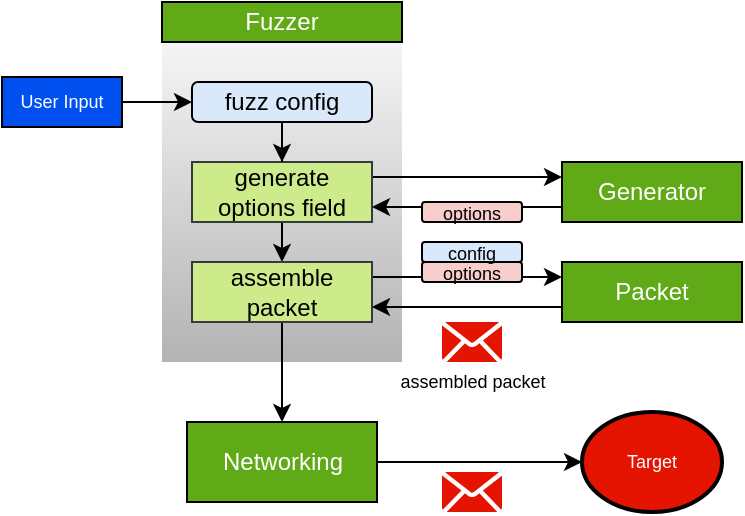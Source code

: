 <mxfile version="16.0.3" type="device"><diagram id="hoiIrqxEo5b_ATitRSrp" name="Page-1"><mxGraphModel dx="648" dy="364" grid="1" gridSize="10" guides="1" tooltips="1" connect="1" arrows="1" fold="1" page="1" pageScale="1" pageWidth="850" pageHeight="1100" math="0" shadow="0"><root><mxCell id="0"/><mxCell id="1" parent="0"/><mxCell id="vVAMsaBq_XwPmfdXZlBB-41" value="" style="rounded=0;whiteSpace=wrap;html=1;fontSize=9;fillColor=#f5f5f5;strokeColor=none;gradientColor=#b3b3b3;" vertex="1" parent="1"><mxGeometry x="120" y="40" width="120" height="160" as="geometry"/></mxCell><mxCell id="vVAMsaBq_XwPmfdXZlBB-1" value="Fuzzer" style="rounded=0;whiteSpace=wrap;html=1;fillColor=#60a917;strokeColor=#000000;fontColor=#ffffff;" vertex="1" parent="1"><mxGeometry x="120" y="20" width="120" height="20" as="geometry"/></mxCell><mxCell id="vVAMsaBq_XwPmfdXZlBB-46" style="edgeStyle=orthogonalEdgeStyle;rounded=0;orthogonalLoop=1;jettySize=auto;html=1;exitX=1;exitY=0.5;exitDx=0;exitDy=0;fontSize=9;startArrow=none;startFill=0;endArrow=classic;endFill=1;" edge="1" parent="1" source="vVAMsaBq_XwPmfdXZlBB-3" target="vVAMsaBq_XwPmfdXZlBB-45"><mxGeometry relative="1" as="geometry"/></mxCell><mxCell id="vVAMsaBq_XwPmfdXZlBB-3" value="Networking" style="rounded=0;whiteSpace=wrap;html=1;fillColor=#60a917;strokeColor=#000000;fontColor=#ffffff;" vertex="1" parent="1"><mxGeometry x="132.5" y="230" width="95" height="40" as="geometry"/></mxCell><mxCell id="vVAMsaBq_XwPmfdXZlBB-17" style="edgeStyle=orthogonalEdgeStyle;rounded=0;orthogonalLoop=1;jettySize=auto;html=1;exitX=1;exitY=0.25;exitDx=0;exitDy=0;entryX=0;entryY=0.25;entryDx=0;entryDy=0;startArrow=none;startFill=0;endArrow=classic;endFill=1;" edge="1" parent="1" source="vVAMsaBq_XwPmfdXZlBB-14" target="vVAMsaBq_XwPmfdXZlBB-15"><mxGeometry relative="1" as="geometry"/></mxCell><mxCell id="vVAMsaBq_XwPmfdXZlBB-23" style="edgeStyle=orthogonalEdgeStyle;rounded=0;orthogonalLoop=1;jettySize=auto;html=1;exitX=0.5;exitY=1;exitDx=0;exitDy=0;entryX=0.5;entryY=0;entryDx=0;entryDy=0;startArrow=none;startFill=0;endArrow=classic;endFill=1;" edge="1" parent="1" source="vVAMsaBq_XwPmfdXZlBB-14" target="vVAMsaBq_XwPmfdXZlBB-20"><mxGeometry relative="1" as="geometry"/></mxCell><mxCell id="vVAMsaBq_XwPmfdXZlBB-14" value="&lt;div&gt;generate&lt;/div&gt;&lt;div&gt;options field&lt;br&gt;&lt;/div&gt;" style="rounded=0;whiteSpace=wrap;html=1;fillColor=#cdeb8b;strokeColor=#36393d;" vertex="1" parent="1"><mxGeometry x="135" y="100" width="90" height="30" as="geometry"/></mxCell><mxCell id="vVAMsaBq_XwPmfdXZlBB-18" style="edgeStyle=orthogonalEdgeStyle;rounded=0;orthogonalLoop=1;jettySize=auto;html=1;exitX=0;exitY=0.75;exitDx=0;exitDy=0;entryX=1;entryY=0.75;entryDx=0;entryDy=0;startArrow=none;startFill=0;endArrow=classic;endFill=1;" edge="1" parent="1" source="vVAMsaBq_XwPmfdXZlBB-15" target="vVAMsaBq_XwPmfdXZlBB-14"><mxGeometry relative="1" as="geometry"/></mxCell><mxCell id="vVAMsaBq_XwPmfdXZlBB-15" value="Generator" style="rounded=0;whiteSpace=wrap;html=1;fillColor=#60a917;strokeColor=#000000;fontColor=#ffffff;" vertex="1" parent="1"><mxGeometry x="320" y="100" width="90" height="30" as="geometry"/></mxCell><mxCell id="vVAMsaBq_XwPmfdXZlBB-19" value="&lt;font style=&quot;font-size: 9px&quot;&gt;options&lt;/font&gt;" style="rounded=1;whiteSpace=wrap;html=1;fillColor=#f8cecc;strokeColor=#000000;" vertex="1" parent="1"><mxGeometry x="250" y="120" width="50" height="10" as="geometry"/></mxCell><mxCell id="vVAMsaBq_XwPmfdXZlBB-25" style="edgeStyle=orthogonalEdgeStyle;rounded=0;orthogonalLoop=1;jettySize=auto;html=1;exitX=1;exitY=0.25;exitDx=0;exitDy=0;entryX=0;entryY=0.25;entryDx=0;entryDy=0;startArrow=none;startFill=0;endArrow=classic;endFill=1;" edge="1" parent="1" source="vVAMsaBq_XwPmfdXZlBB-20" target="vVAMsaBq_XwPmfdXZlBB-24"><mxGeometry relative="1" as="geometry"/></mxCell><mxCell id="vVAMsaBq_XwPmfdXZlBB-40" style="edgeStyle=orthogonalEdgeStyle;rounded=0;orthogonalLoop=1;jettySize=auto;html=1;exitX=0.5;exitY=1;exitDx=0;exitDy=0;fontSize=9;startArrow=none;startFill=0;endArrow=classic;endFill=1;" edge="1" parent="1" source="vVAMsaBq_XwPmfdXZlBB-20" target="vVAMsaBq_XwPmfdXZlBB-3"><mxGeometry relative="1" as="geometry"/></mxCell><mxCell id="vVAMsaBq_XwPmfdXZlBB-20" value="&lt;div&gt;assemble&lt;/div&gt;&lt;div&gt;packet&lt;br&gt;&lt;/div&gt;" style="rounded=0;whiteSpace=wrap;html=1;fillColor=#cdeb8b;strokeColor=#36393d;" vertex="1" parent="1"><mxGeometry x="135" y="150" width="90" height="30" as="geometry"/></mxCell><mxCell id="vVAMsaBq_XwPmfdXZlBB-37" style="edgeStyle=orthogonalEdgeStyle;rounded=0;orthogonalLoop=1;jettySize=auto;html=1;exitX=0.5;exitY=1;exitDx=0;exitDy=0;fontSize=9;startArrow=none;startFill=0;endArrow=classic;endFill=1;" edge="1" parent="1" source="vVAMsaBq_XwPmfdXZlBB-21" target="vVAMsaBq_XwPmfdXZlBB-14"><mxGeometry relative="1" as="geometry"/></mxCell><mxCell id="vVAMsaBq_XwPmfdXZlBB-21" value="fuzz config" style="rounded=1;whiteSpace=wrap;html=1;fillColor=#dae8fc;strokeColor=#000000;" vertex="1" parent="1"><mxGeometry x="135" y="60" width="90" height="20" as="geometry"/></mxCell><mxCell id="vVAMsaBq_XwPmfdXZlBB-30" style="edgeStyle=orthogonalEdgeStyle;rounded=0;orthogonalLoop=1;jettySize=auto;html=1;exitX=0;exitY=0.75;exitDx=0;exitDy=0;entryX=1;entryY=0.75;entryDx=0;entryDy=0;startArrow=none;startFill=0;endArrow=classic;endFill=1;" edge="1" parent="1" source="vVAMsaBq_XwPmfdXZlBB-24" target="vVAMsaBq_XwPmfdXZlBB-20"><mxGeometry relative="1" as="geometry"/></mxCell><mxCell id="vVAMsaBq_XwPmfdXZlBB-24" value="Packet" style="rounded=0;whiteSpace=wrap;html=1;fillColor=#60a917;strokeColor=#000000;fontColor=#ffffff;" vertex="1" parent="1"><mxGeometry x="320" y="150" width="90" height="30" as="geometry"/></mxCell><mxCell id="vVAMsaBq_XwPmfdXZlBB-26" value="&lt;font style=&quot;font-size: 9px&quot;&gt;options&lt;/font&gt;" style="rounded=1;whiteSpace=wrap;html=1;fillColor=#f8cecc;strokeColor=#000000;" vertex="1" parent="1"><mxGeometry x="250" y="150" width="50" height="10" as="geometry"/></mxCell><mxCell id="vVAMsaBq_XwPmfdXZlBB-28" value="&amp;nbsp;" style="text;whiteSpace=wrap;html=1;" vertex="1" parent="1"><mxGeometry x="260" y="210" width="30" height="30" as="geometry"/></mxCell><mxCell id="vVAMsaBq_XwPmfdXZlBB-32" value="&lt;font style=&quot;font-size: 9px&quot;&gt;config&lt;/font&gt;" style="rounded=1;whiteSpace=wrap;html=1;fillColor=#dae8fc;strokeColor=#000000;" vertex="1" parent="1"><mxGeometry x="250" y="140" width="50" height="10" as="geometry"/></mxCell><mxCell id="vVAMsaBq_XwPmfdXZlBB-36" style="edgeStyle=orthogonalEdgeStyle;rounded=0;orthogonalLoop=1;jettySize=auto;html=1;exitX=1;exitY=0.5;exitDx=0;exitDy=0;fontSize=9;startArrow=none;startFill=0;endArrow=classic;endFill=1;" edge="1" parent="1" source="vVAMsaBq_XwPmfdXZlBB-35" target="vVAMsaBq_XwPmfdXZlBB-21"><mxGeometry relative="1" as="geometry"/></mxCell><mxCell id="vVAMsaBq_XwPmfdXZlBB-35" value="User Input" style="rounded=0;whiteSpace=wrap;html=1;fontSize=9;fillColor=#0050ef;fontColor=#ffffff;strokeColor=#000000;" vertex="1" parent="1"><mxGeometry x="40" y="57.5" width="60" height="25" as="geometry"/></mxCell><mxCell id="vVAMsaBq_XwPmfdXZlBB-38" value="" style="verticalLabelPosition=bottom;sketch=0;html=1;fillColor=#e51400;strokeColor=#B20000;verticalAlign=top;pointerEvents=1;align=center;shape=mxgraph.cisco_safe.iot_things_icons.icon34;rounded=1;fontSize=9;fontColor=#ffffff;" vertex="1" parent="1"><mxGeometry x="260" y="180" width="30" height="20" as="geometry"/></mxCell><mxCell id="vVAMsaBq_XwPmfdXZlBB-39" value="assembled packet" style="text;html=1;align=center;verticalAlign=middle;resizable=0;points=[];autosize=1;strokeColor=none;fillColor=none;fontSize=9;" vertex="1" parent="1"><mxGeometry x="230" y="200" width="90" height="20" as="geometry"/></mxCell><mxCell id="vVAMsaBq_XwPmfdXZlBB-45" value="Target" style="ellipse;whiteSpace=wrap;html=1;rounded=1;fontSize=9;fillColor=#e51400;fontColor=#ffffff;strokeColor=#000000;strokeWidth=2;" vertex="1" parent="1"><mxGeometry x="330" y="225" width="70" height="50" as="geometry"/></mxCell><mxCell id="vVAMsaBq_XwPmfdXZlBB-47" value="" style="verticalLabelPosition=bottom;sketch=0;html=1;fillColor=#e51400;strokeColor=#B20000;verticalAlign=top;pointerEvents=1;align=center;shape=mxgraph.cisco_safe.iot_things_icons.icon34;rounded=1;fontSize=9;fontColor=#ffffff;" vertex="1" parent="1"><mxGeometry x="260" y="255" width="30" height="20" as="geometry"/></mxCell></root></mxGraphModel></diagram></mxfile>